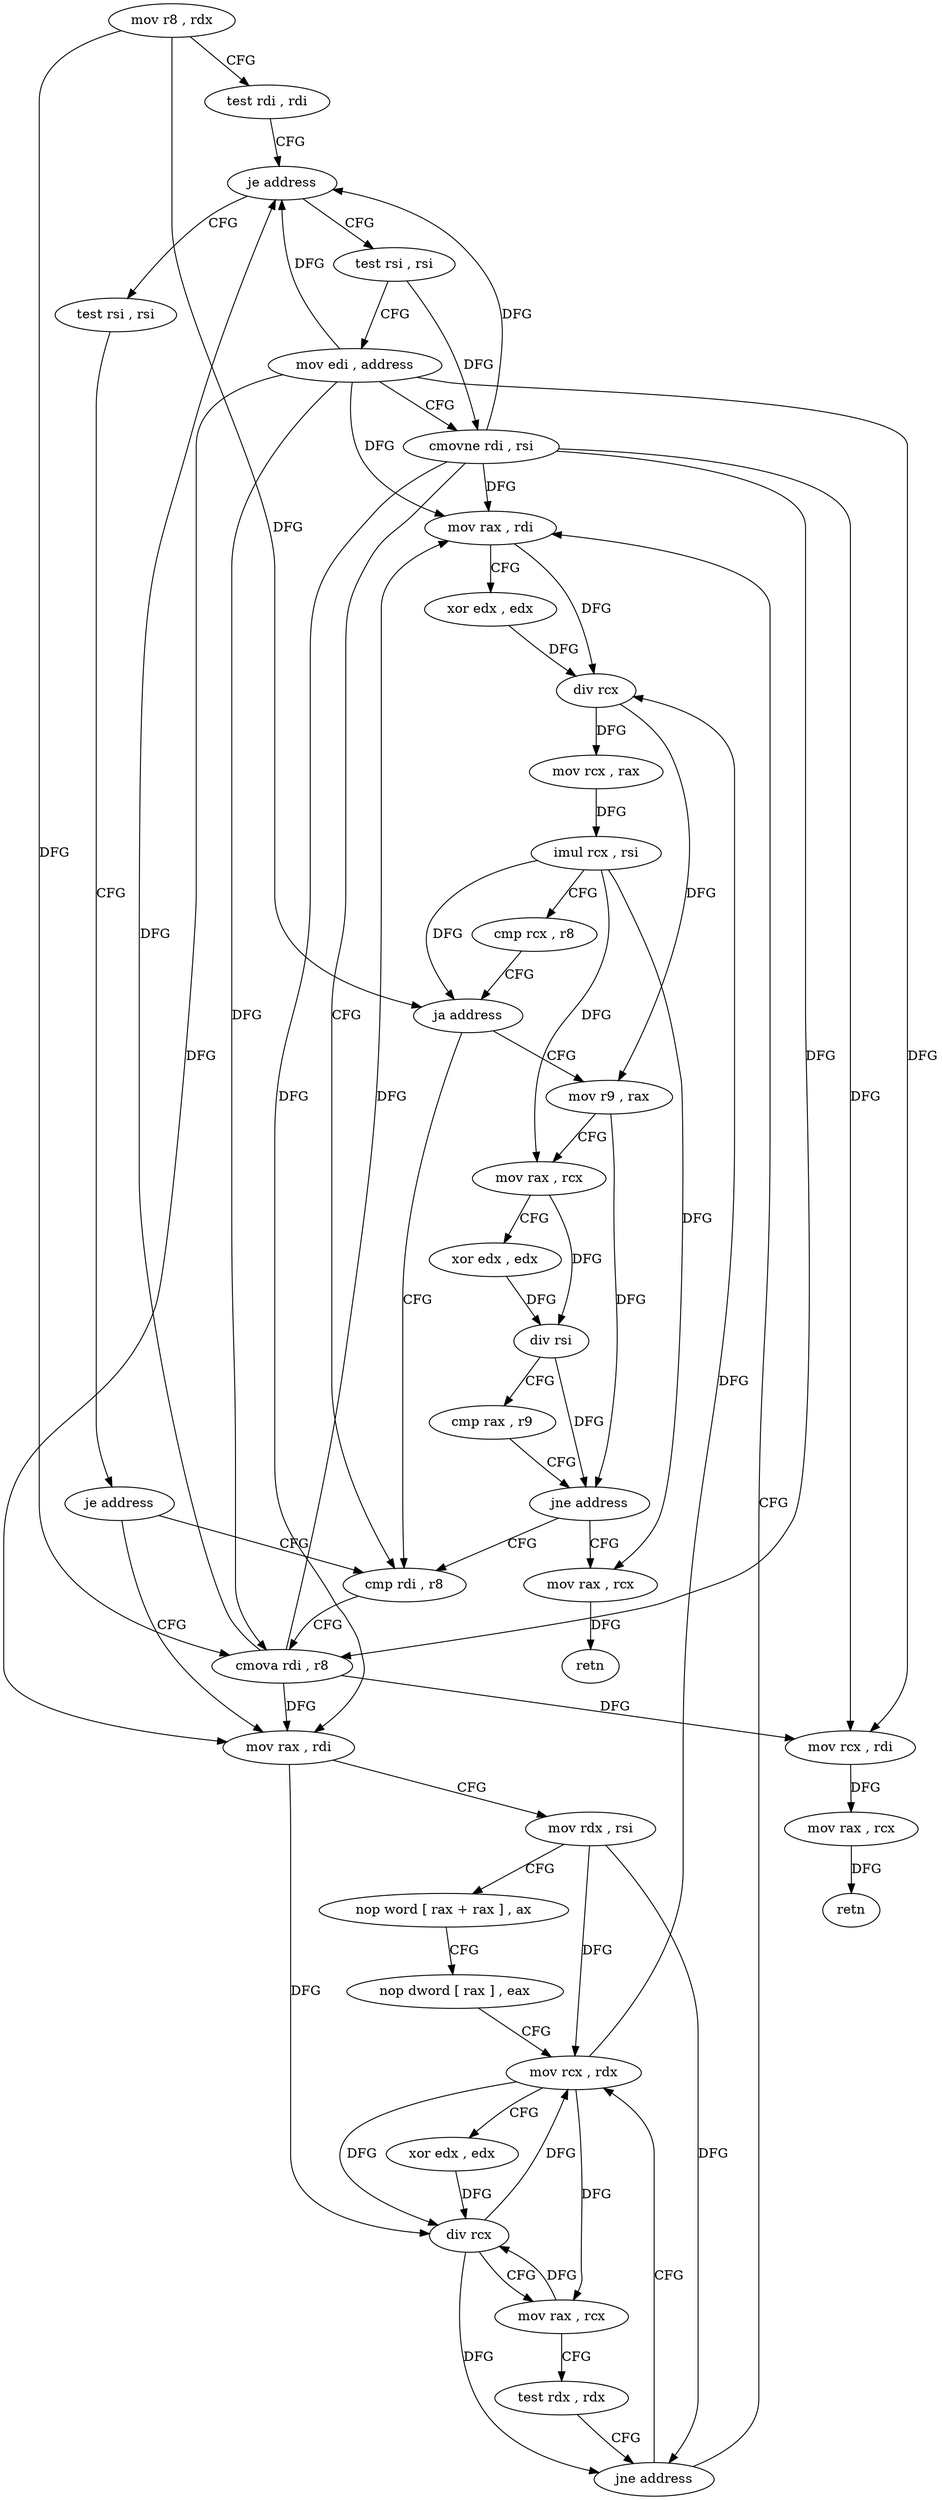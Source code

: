 digraph "func" {
"4233888" [label = "mov r8 , rdx" ]
"4233891" [label = "test rdi , rdi" ]
"4233894" [label = "je address" ]
"4233976" [label = "test rsi , rsi" ]
"4233896" [label = "test rsi , rsi" ]
"4233979" [label = "mov edi , address" ]
"4233984" [label = "cmovne rdi , rsi" ]
"4233988" [label = "cmp rdi , r8" ]
"4233899" [label = "je address" ]
"4233901" [label = "mov rax , rdi" ]
"4233991" [label = "cmova rdi , r8" ]
"4233995" [label = "mov rcx , rdi" ]
"4233998" [label = "mov rax , rcx" ]
"4234001" [label = "retn" ]
"4233904" [label = "mov rdx , rsi" ]
"4233907" [label = "nop word [ rax + rax ] , ax" ]
"4233917" [label = "nop dword [ rax ] , eax" ]
"4233920" [label = "mov rcx , rdx" ]
"4233923" [label = "xor edx , edx" ]
"4233925" [label = "div rcx" ]
"4233928" [label = "mov rax , rcx" ]
"4233931" [label = "test rdx , rdx" ]
"4233934" [label = "jne address" ]
"4233936" [label = "mov rax , rdi" ]
"4233939" [label = "xor edx , edx" ]
"4233941" [label = "div rcx" ]
"4233944" [label = "mov rcx , rax" ]
"4233947" [label = "imul rcx , rsi" ]
"4233951" [label = "cmp rcx , r8" ]
"4233954" [label = "ja address" ]
"4233956" [label = "mov r9 , rax" ]
"4233959" [label = "mov rax , rcx" ]
"4233962" [label = "xor edx , edx" ]
"4233964" [label = "div rsi" ]
"4233967" [label = "cmp rax , r9" ]
"4233970" [label = "jne address" ]
"4233972" [label = "mov rax , rcx" ]
"4233975" [label = "retn" ]
"4233888" -> "4233891" [ label = "CFG" ]
"4233888" -> "4233991" [ label = "DFG" ]
"4233888" -> "4233954" [ label = "DFG" ]
"4233891" -> "4233894" [ label = "CFG" ]
"4233894" -> "4233976" [ label = "CFG" ]
"4233894" -> "4233896" [ label = "CFG" ]
"4233976" -> "4233979" [ label = "CFG" ]
"4233976" -> "4233984" [ label = "DFG" ]
"4233896" -> "4233899" [ label = "CFG" ]
"4233979" -> "4233984" [ label = "CFG" ]
"4233979" -> "4233894" [ label = "DFG" ]
"4233979" -> "4233991" [ label = "DFG" ]
"4233979" -> "4233901" [ label = "DFG" ]
"4233979" -> "4233995" [ label = "DFG" ]
"4233979" -> "4233936" [ label = "DFG" ]
"4233984" -> "4233988" [ label = "CFG" ]
"4233984" -> "4233894" [ label = "DFG" ]
"4233984" -> "4233991" [ label = "DFG" ]
"4233984" -> "4233901" [ label = "DFG" ]
"4233984" -> "4233995" [ label = "DFG" ]
"4233984" -> "4233936" [ label = "DFG" ]
"4233988" -> "4233991" [ label = "CFG" ]
"4233899" -> "4233988" [ label = "CFG" ]
"4233899" -> "4233901" [ label = "CFG" ]
"4233901" -> "4233904" [ label = "CFG" ]
"4233901" -> "4233925" [ label = "DFG" ]
"4233991" -> "4233995" [ label = "DFG" ]
"4233991" -> "4233894" [ label = "DFG" ]
"4233991" -> "4233901" [ label = "DFG" ]
"4233991" -> "4233936" [ label = "DFG" ]
"4233995" -> "4233998" [ label = "DFG" ]
"4233998" -> "4234001" [ label = "DFG" ]
"4233904" -> "4233907" [ label = "CFG" ]
"4233904" -> "4233920" [ label = "DFG" ]
"4233904" -> "4233934" [ label = "DFG" ]
"4233907" -> "4233917" [ label = "CFG" ]
"4233917" -> "4233920" [ label = "CFG" ]
"4233920" -> "4233923" [ label = "CFG" ]
"4233920" -> "4233925" [ label = "DFG" ]
"4233920" -> "4233928" [ label = "DFG" ]
"4233920" -> "4233941" [ label = "DFG" ]
"4233923" -> "4233925" [ label = "DFG" ]
"4233925" -> "4233928" [ label = "CFG" ]
"4233925" -> "4233920" [ label = "DFG" ]
"4233925" -> "4233934" [ label = "DFG" ]
"4233928" -> "4233931" [ label = "CFG" ]
"4233928" -> "4233925" [ label = "DFG" ]
"4233931" -> "4233934" [ label = "CFG" ]
"4233934" -> "4233920" [ label = "CFG" ]
"4233934" -> "4233936" [ label = "CFG" ]
"4233936" -> "4233939" [ label = "CFG" ]
"4233936" -> "4233941" [ label = "DFG" ]
"4233939" -> "4233941" [ label = "DFG" ]
"4233941" -> "4233944" [ label = "DFG" ]
"4233941" -> "4233956" [ label = "DFG" ]
"4233944" -> "4233947" [ label = "DFG" ]
"4233947" -> "4233951" [ label = "CFG" ]
"4233947" -> "4233954" [ label = "DFG" ]
"4233947" -> "4233959" [ label = "DFG" ]
"4233947" -> "4233972" [ label = "DFG" ]
"4233951" -> "4233954" [ label = "CFG" ]
"4233954" -> "4233988" [ label = "CFG" ]
"4233954" -> "4233956" [ label = "CFG" ]
"4233956" -> "4233959" [ label = "CFG" ]
"4233956" -> "4233970" [ label = "DFG" ]
"4233959" -> "4233962" [ label = "CFG" ]
"4233959" -> "4233964" [ label = "DFG" ]
"4233962" -> "4233964" [ label = "DFG" ]
"4233964" -> "4233967" [ label = "CFG" ]
"4233964" -> "4233970" [ label = "DFG" ]
"4233967" -> "4233970" [ label = "CFG" ]
"4233970" -> "4233988" [ label = "CFG" ]
"4233970" -> "4233972" [ label = "CFG" ]
"4233972" -> "4233975" [ label = "DFG" ]
}
